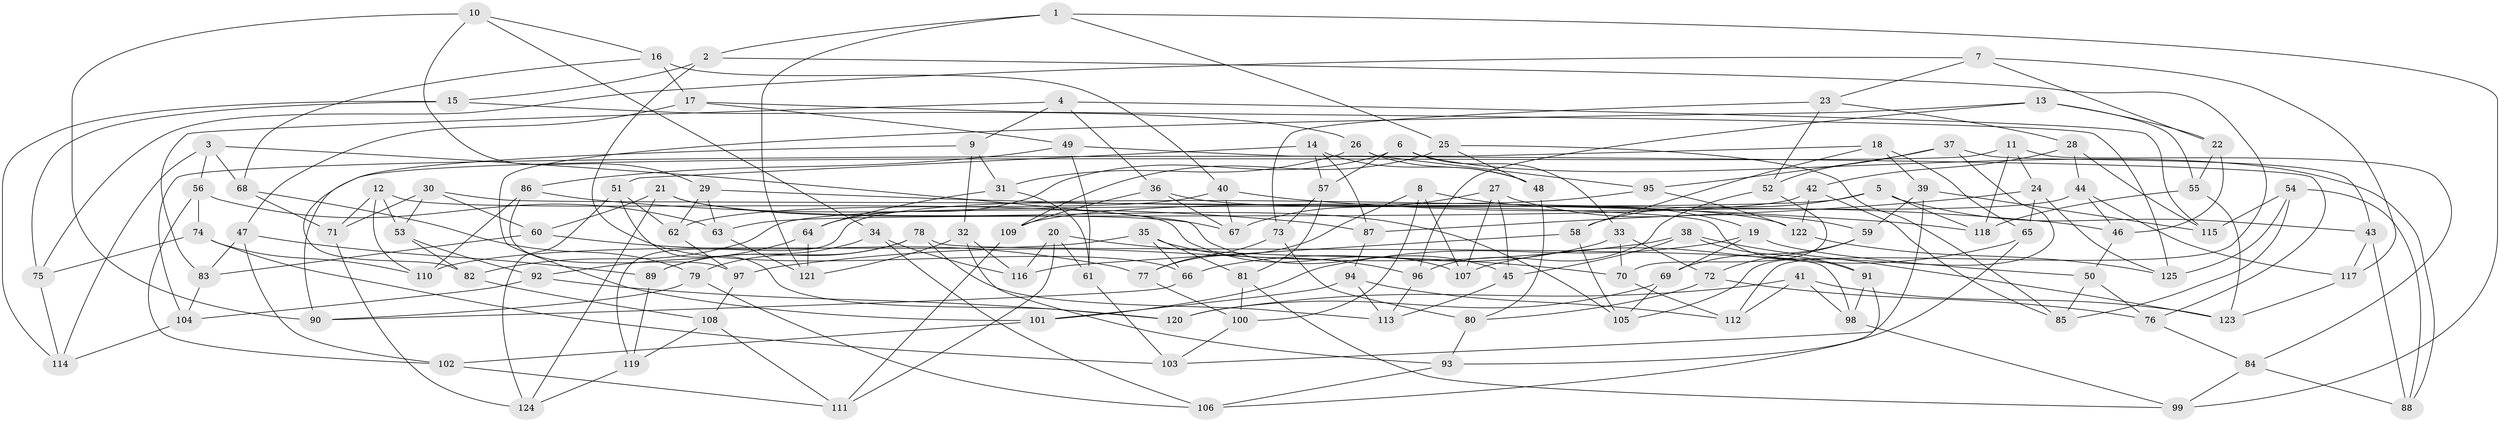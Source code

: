 // coarse degree distribution, {4: 0.14516129032258066, 6: 0.7096774193548387, 8: 0.04838709677419355, 5: 0.03225806451612903, 9: 0.016129032258064516, 10: 0.03225806451612903, 7: 0.016129032258064516}
// Generated by graph-tools (version 1.1) at 2025/46/03/06/25 01:46:57]
// undirected, 125 vertices, 250 edges
graph export_dot {
graph [start="1"]
  node [color=gray90,style=filled];
  1;
  2;
  3;
  4;
  5;
  6;
  7;
  8;
  9;
  10;
  11;
  12;
  13;
  14;
  15;
  16;
  17;
  18;
  19;
  20;
  21;
  22;
  23;
  24;
  25;
  26;
  27;
  28;
  29;
  30;
  31;
  32;
  33;
  34;
  35;
  36;
  37;
  38;
  39;
  40;
  41;
  42;
  43;
  44;
  45;
  46;
  47;
  48;
  49;
  50;
  51;
  52;
  53;
  54;
  55;
  56;
  57;
  58;
  59;
  60;
  61;
  62;
  63;
  64;
  65;
  66;
  67;
  68;
  69;
  70;
  71;
  72;
  73;
  74;
  75;
  76;
  77;
  78;
  79;
  80;
  81;
  82;
  83;
  84;
  85;
  86;
  87;
  88;
  89;
  90;
  91;
  92;
  93;
  94;
  95;
  96;
  97;
  98;
  99;
  100;
  101;
  102;
  103;
  104;
  105;
  106;
  107;
  108;
  109;
  110;
  111;
  112;
  113;
  114;
  115;
  116;
  117;
  118;
  119;
  120;
  121;
  122;
  123;
  124;
  125;
  1 -- 99;
  1 -- 2;
  1 -- 25;
  1 -- 121;
  2 -- 66;
  2 -- 112;
  2 -- 15;
  3 -- 56;
  3 -- 114;
  3 -- 68;
  3 -- 45;
  4 -- 36;
  4 -- 83;
  4 -- 115;
  4 -- 9;
  5 -- 118;
  5 -- 43;
  5 -- 58;
  5 -- 82;
  6 -- 64;
  6 -- 57;
  6 -- 33;
  6 -- 88;
  7 -- 22;
  7 -- 75;
  7 -- 23;
  7 -- 117;
  8 -- 100;
  8 -- 19;
  8 -- 77;
  8 -- 107;
  9 -- 31;
  9 -- 32;
  9 -- 82;
  10 -- 34;
  10 -- 90;
  10 -- 16;
  10 -- 29;
  11 -- 84;
  11 -- 90;
  11 -- 24;
  11 -- 118;
  12 -- 71;
  12 -- 53;
  12 -- 107;
  12 -- 110;
  13 -- 22;
  13 -- 96;
  13 -- 101;
  13 -- 55;
  14 -- 48;
  14 -- 87;
  14 -- 51;
  14 -- 57;
  15 -- 114;
  15 -- 75;
  15 -- 26;
  16 -- 68;
  16 -- 40;
  16 -- 17;
  17 -- 47;
  17 -- 49;
  17 -- 125;
  18 -- 104;
  18 -- 58;
  18 -- 39;
  18 -- 65;
  19 -- 101;
  19 -- 50;
  19 -- 69;
  20 -- 61;
  20 -- 70;
  20 -- 116;
  20 -- 111;
  21 -- 67;
  21 -- 124;
  21 -- 60;
  21 -- 105;
  22 -- 55;
  22 -- 46;
  23 -- 28;
  23 -- 52;
  23 -- 73;
  24 -- 125;
  24 -- 87;
  24 -- 65;
  25 -- 85;
  25 -- 48;
  25 -- 109;
  26 -- 48;
  26 -- 95;
  26 -- 31;
  27 -- 107;
  27 -- 59;
  27 -- 45;
  27 -- 67;
  28 -- 115;
  28 -- 42;
  28 -- 44;
  29 -- 62;
  29 -- 118;
  29 -- 63;
  30 -- 71;
  30 -- 53;
  30 -- 60;
  30 -- 91;
  31 -- 64;
  31 -- 61;
  32 -- 93;
  32 -- 116;
  32 -- 121;
  33 -- 66;
  33 -- 72;
  33 -- 70;
  34 -- 89;
  34 -- 106;
  34 -- 116;
  35 -- 66;
  35 -- 96;
  35 -- 81;
  35 -- 110;
  36 -- 67;
  36 -- 122;
  36 -- 109;
  37 -- 105;
  37 -- 52;
  37 -- 95;
  37 -- 43;
  38 -- 123;
  38 -- 45;
  38 -- 91;
  38 -- 97;
  39 -- 103;
  39 -- 59;
  39 -- 115;
  40 -- 46;
  40 -- 67;
  40 -- 62;
  41 -- 120;
  41 -- 112;
  41 -- 98;
  41 -- 123;
  42 -- 122;
  42 -- 85;
  42 -- 63;
  43 -- 117;
  43 -- 88;
  44 -- 46;
  44 -- 117;
  44 -- 119;
  45 -- 113;
  46 -- 50;
  47 -- 83;
  47 -- 89;
  47 -- 102;
  48 -- 80;
  49 -- 86;
  49 -- 61;
  49 -- 76;
  50 -- 85;
  50 -- 76;
  51 -- 120;
  51 -- 124;
  51 -- 62;
  52 -- 96;
  52 -- 70;
  53 -- 82;
  53 -- 92;
  54 -- 125;
  54 -- 85;
  54 -- 88;
  54 -- 115;
  55 -- 123;
  55 -- 118;
  56 -- 63;
  56 -- 74;
  56 -- 102;
  57 -- 73;
  57 -- 81;
  58 -- 105;
  58 -- 116;
  59 -- 69;
  59 -- 72;
  60 -- 83;
  60 -- 77;
  61 -- 103;
  62 -- 97;
  63 -- 121;
  64 -- 121;
  64 -- 92;
  65 -- 106;
  65 -- 107;
  66 -- 90;
  68 -- 71;
  68 -- 79;
  69 -- 105;
  69 -- 120;
  70 -- 112;
  71 -- 124;
  72 -- 80;
  72 -- 76;
  73 -- 80;
  73 -- 77;
  74 -- 110;
  74 -- 75;
  74 -- 103;
  75 -- 114;
  76 -- 84;
  77 -- 100;
  78 -- 113;
  78 -- 98;
  78 -- 89;
  78 -- 79;
  79 -- 90;
  79 -- 106;
  80 -- 93;
  81 -- 99;
  81 -- 100;
  82 -- 108;
  83 -- 104;
  84 -- 88;
  84 -- 99;
  86 -- 97;
  86 -- 87;
  86 -- 110;
  87 -- 94;
  89 -- 119;
  91 -- 98;
  91 -- 93;
  92 -- 104;
  92 -- 120;
  93 -- 106;
  94 -- 101;
  94 -- 112;
  94 -- 113;
  95 -- 122;
  95 -- 109;
  96 -- 113;
  97 -- 108;
  98 -- 99;
  100 -- 103;
  101 -- 102;
  102 -- 111;
  104 -- 114;
  108 -- 111;
  108 -- 119;
  109 -- 111;
  117 -- 123;
  119 -- 124;
  122 -- 125;
}
